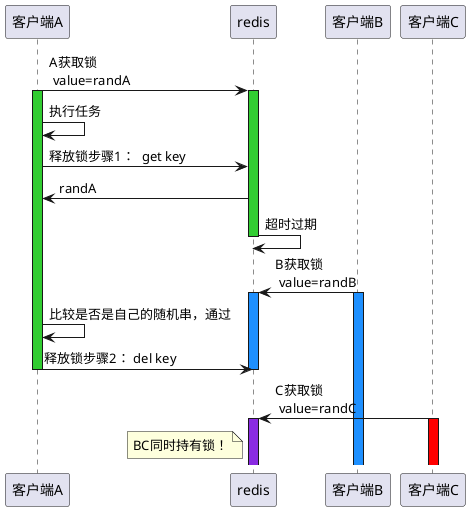 @startuml lua

participant 客户端A  as A
participant redis as r
participant 客户端B as B
participant 客户端C as C

A->r: A获取锁\n value=randA
activate A #LimeGreen
activate r #LimeGreen

A->A: 执行任务
A->r: 释放锁步骤1：  get key
A<-r: randA

r->r: 超时过期
deactivate r

B->r: B获取锁\n value=randB
activate B #DodgerBlue
activate r #DodgerBlue

A->A: 比较是否是自己的随机串，通过
A->r: 释放锁步骤2： del key

deactivate A
deactivate r

C->r: C获取锁\n value=randC   


activate C #Red
activate r #BlueViolet

note left of r:  BC同时持有锁！



@enduml
